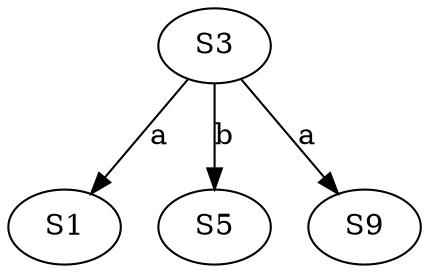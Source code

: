 digraph automate{
size="8,10";S3 -> S1[color=black, style=solid, label="a "];
S3 -> S5[color=black, style=solid, label="b "];
S3 -> S9[color=black, style=solid, label="a "];
}

